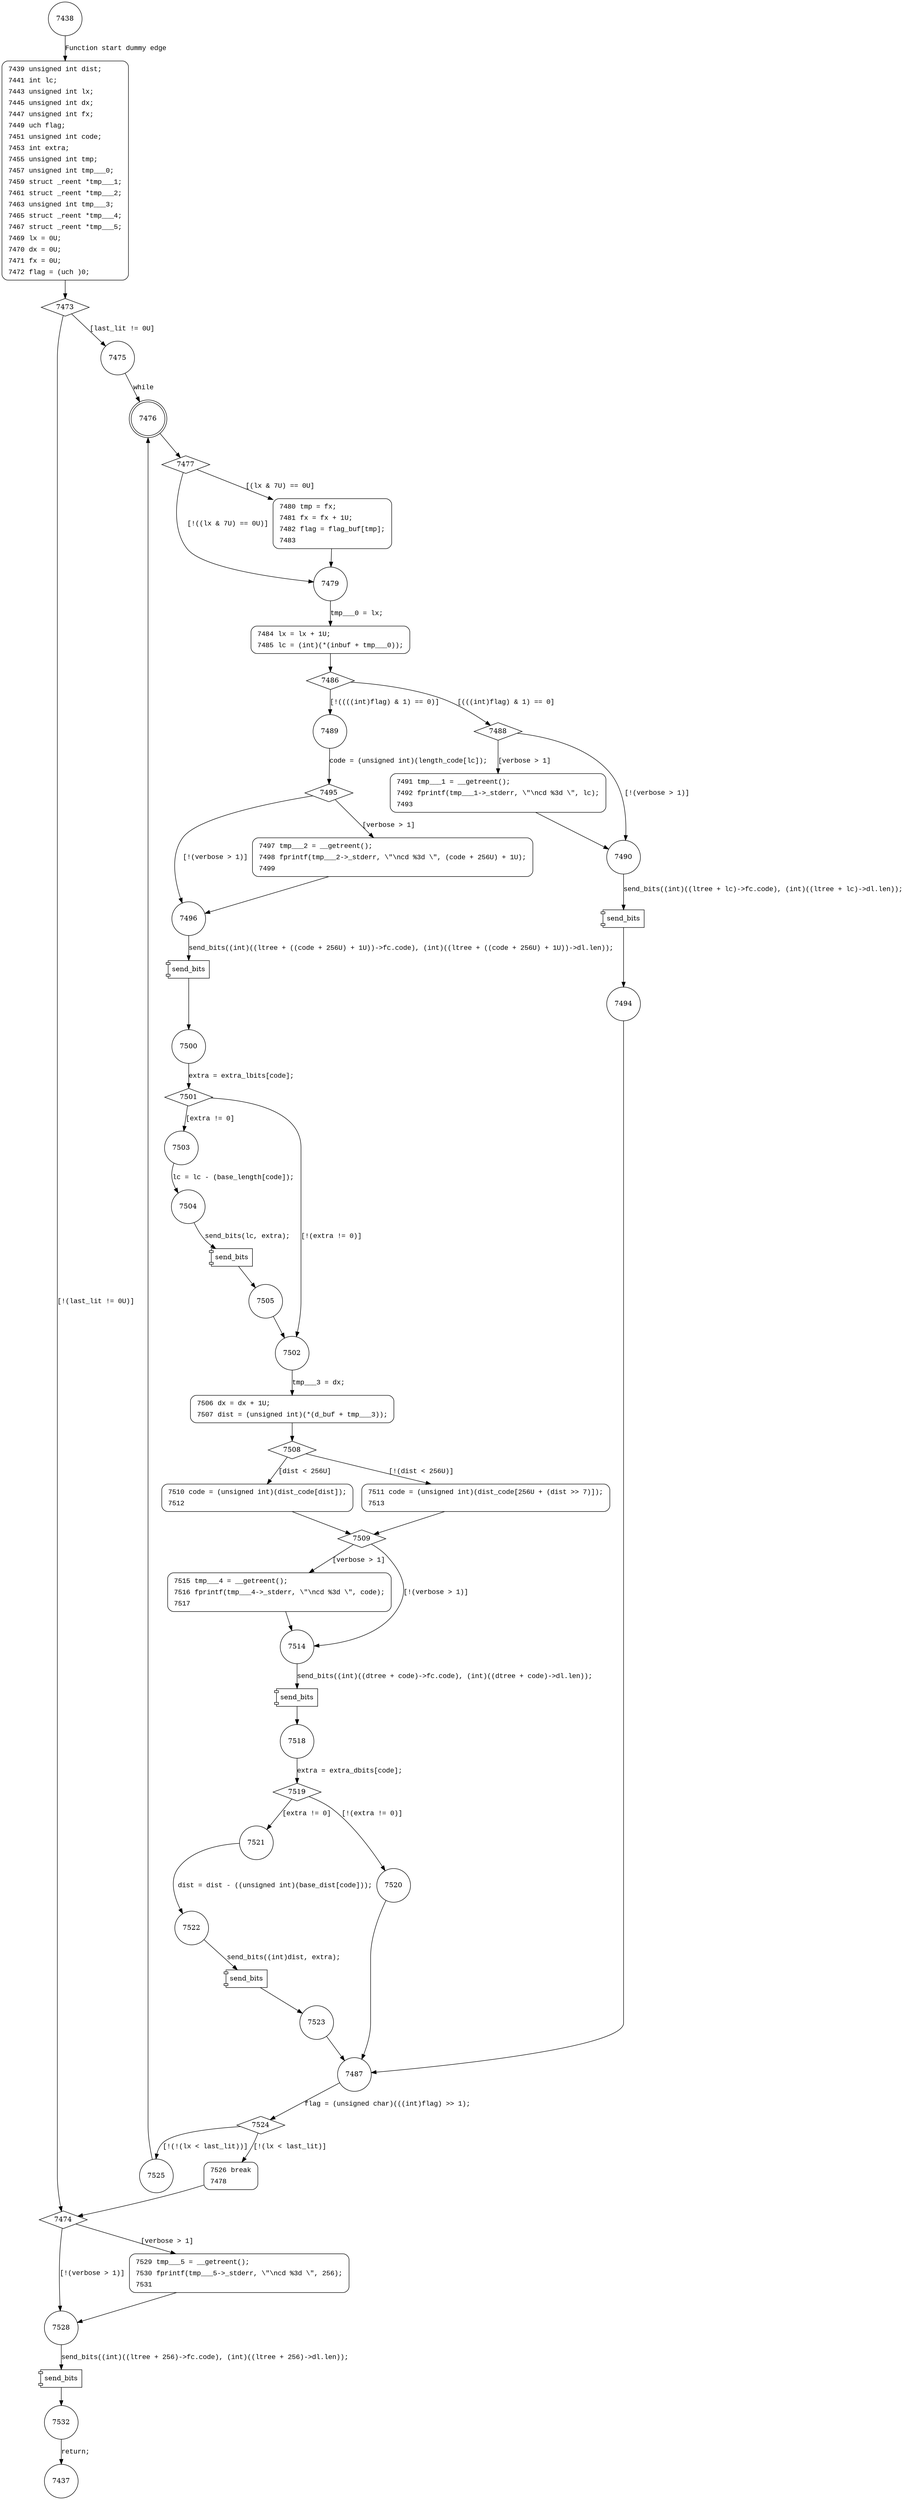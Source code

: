 digraph compress_block {
7438 [shape="circle"]
7439 [shape="circle"]
7473 [shape="diamond"]
7474 [shape="diamond"]
7475 [shape="circle"]
7476 [shape="doublecircle"]
7477 [shape="diamond"]
7479 [shape="circle"]
7480 [shape="circle"]
7484 [shape="circle"]
7486 [shape="diamond"]
7489 [shape="circle"]
7488 [shape="diamond"]
7490 [shape="circle"]
7491 [shape="circle"]
7494 [shape="circle"]
7487 [shape="circle"]
7524 [shape="diamond"]
7525 [shape="circle"]
7526 [shape="circle"]
7528 [shape="circle"]
7529 [shape="circle"]
7532 [shape="circle"]
7495 [shape="diamond"]
7496 [shape="circle"]
7497 [shape="circle"]
7500 [shape="circle"]
7501 [shape="diamond"]
7502 [shape="circle"]
7503 [shape="circle"]
7504 [shape="circle"]
7505 [shape="circle"]
7506 [shape="circle"]
7508 [shape="diamond"]
7511 [shape="circle"]
7510 [shape="circle"]
7509 [shape="diamond"]
7514 [shape="circle"]
7515 [shape="circle"]
7518 [shape="circle"]
7519 [shape="diamond"]
7520 [shape="circle"]
7521 [shape="circle"]
7522 [shape="circle"]
7523 [shape="circle"]
7437 [shape="circle"]
7439 [style="filled,bold" penwidth="1" fillcolor="white" fontname="Courier New" shape="Mrecord" label=<<table border="0" cellborder="0" cellpadding="3" bgcolor="white"><tr><td align="right">7439</td><td align="left">unsigned int dist;</td></tr><tr><td align="right">7441</td><td align="left">int lc;</td></tr><tr><td align="right">7443</td><td align="left">unsigned int lx;</td></tr><tr><td align="right">7445</td><td align="left">unsigned int dx;</td></tr><tr><td align="right">7447</td><td align="left">unsigned int fx;</td></tr><tr><td align="right">7449</td><td align="left">uch flag;</td></tr><tr><td align="right">7451</td><td align="left">unsigned int code;</td></tr><tr><td align="right">7453</td><td align="left">int extra;</td></tr><tr><td align="right">7455</td><td align="left">unsigned int tmp;</td></tr><tr><td align="right">7457</td><td align="left">unsigned int tmp___0;</td></tr><tr><td align="right">7459</td><td align="left">struct _reent *tmp___1;</td></tr><tr><td align="right">7461</td><td align="left">struct _reent *tmp___2;</td></tr><tr><td align="right">7463</td><td align="left">unsigned int tmp___3;</td></tr><tr><td align="right">7465</td><td align="left">struct _reent *tmp___4;</td></tr><tr><td align="right">7467</td><td align="left">struct _reent *tmp___5;</td></tr><tr><td align="right">7469</td><td align="left">lx = 0U;</td></tr><tr><td align="right">7470</td><td align="left">dx = 0U;</td></tr><tr><td align="right">7471</td><td align="left">fx = 0U;</td></tr><tr><td align="right">7472</td><td align="left">flag = (uch )0;</td></tr></table>>]
7439 -> 7473[label=""]
7480 [style="filled,bold" penwidth="1" fillcolor="white" fontname="Courier New" shape="Mrecord" label=<<table border="0" cellborder="0" cellpadding="3" bgcolor="white"><tr><td align="right">7480</td><td align="left">tmp = fx;</td></tr><tr><td align="right">7481</td><td align="left">fx = fx + 1U;</td></tr><tr><td align="right">7482</td><td align="left">flag = flag_buf[tmp];</td></tr><tr><td align="right">7483</td><td align="left"></td></tr></table>>]
7480 -> 7479[label=""]
7484 [style="filled,bold" penwidth="1" fillcolor="white" fontname="Courier New" shape="Mrecord" label=<<table border="0" cellborder="0" cellpadding="3" bgcolor="white"><tr><td align="right">7484</td><td align="left">lx = lx + 1U;</td></tr><tr><td align="right">7485</td><td align="left">lc = (int)(*(inbuf + tmp___0));</td></tr></table>>]
7484 -> 7486[label=""]
7491 [style="filled,bold" penwidth="1" fillcolor="white" fontname="Courier New" shape="Mrecord" label=<<table border="0" cellborder="0" cellpadding="3" bgcolor="white"><tr><td align="right">7491</td><td align="left">tmp___1 = __getreent();</td></tr><tr><td align="right">7492</td><td align="left">fprintf(tmp___1-&gt;_stderr, \"\ncd %3d \", lc);</td></tr><tr><td align="right">7493</td><td align="left"></td></tr></table>>]
7491 -> 7490[label=""]
7526 [style="filled,bold" penwidth="1" fillcolor="white" fontname="Courier New" shape="Mrecord" label=<<table border="0" cellborder="0" cellpadding="3" bgcolor="white"><tr><td align="right">7526</td><td align="left">break</td></tr><tr><td align="right">7478</td><td align="left"></td></tr></table>>]
7526 -> 7474[label=""]
7529 [style="filled,bold" penwidth="1" fillcolor="white" fontname="Courier New" shape="Mrecord" label=<<table border="0" cellborder="0" cellpadding="3" bgcolor="white"><tr><td align="right">7529</td><td align="left">tmp___5 = __getreent();</td></tr><tr><td align="right">7530</td><td align="left">fprintf(tmp___5-&gt;_stderr, \"\ncd %3d \", 256);</td></tr><tr><td align="right">7531</td><td align="left"></td></tr></table>>]
7529 -> 7528[label=""]
7497 [style="filled,bold" penwidth="1" fillcolor="white" fontname="Courier New" shape="Mrecord" label=<<table border="0" cellborder="0" cellpadding="3" bgcolor="white"><tr><td align="right">7497</td><td align="left">tmp___2 = __getreent();</td></tr><tr><td align="right">7498</td><td align="left">fprintf(tmp___2-&gt;_stderr, \"\ncd %3d \", (code + 256U) + 1U);</td></tr><tr><td align="right">7499</td><td align="left"></td></tr></table>>]
7497 -> 7496[label=""]
7506 [style="filled,bold" penwidth="1" fillcolor="white" fontname="Courier New" shape="Mrecord" label=<<table border="0" cellborder="0" cellpadding="3" bgcolor="white"><tr><td align="right">7506</td><td align="left">dx = dx + 1U;</td></tr><tr><td align="right">7507</td><td align="left">dist = (unsigned int)(*(d_buf + tmp___3));</td></tr></table>>]
7506 -> 7508[label=""]
7510 [style="filled,bold" penwidth="1" fillcolor="white" fontname="Courier New" shape="Mrecord" label=<<table border="0" cellborder="0" cellpadding="3" bgcolor="white"><tr><td align="right">7510</td><td align="left">code = (unsigned int)(dist_code[dist]);</td></tr><tr><td align="right">7512</td><td align="left"></td></tr></table>>]
7510 -> 7509[label=""]
7515 [style="filled,bold" penwidth="1" fillcolor="white" fontname="Courier New" shape="Mrecord" label=<<table border="0" cellborder="0" cellpadding="3" bgcolor="white"><tr><td align="right">7515</td><td align="left">tmp___4 = __getreent();</td></tr><tr><td align="right">7516</td><td align="left">fprintf(tmp___4-&gt;_stderr, \"\ncd %3d \", code);</td></tr><tr><td align="right">7517</td><td align="left"></td></tr></table>>]
7515 -> 7514[label=""]
7511 [style="filled,bold" penwidth="1" fillcolor="white" fontname="Courier New" shape="Mrecord" label=<<table border="0" cellborder="0" cellpadding="3" bgcolor="white"><tr><td align="right">7511</td><td align="left">code = (unsigned int)(dist_code[256U + (dist &gt;&gt; 7)]);</td></tr><tr><td align="right">7513</td><td align="left"></td></tr></table>>]
7511 -> 7509[label=""]
7438 -> 7439 [label="Function start dummy edge" fontname="Courier New"]
7473 -> 7474 [label="[!(last_lit != 0U)]" fontname="Courier New"]
7473 -> 7475 [label="[last_lit != 0U]" fontname="Courier New"]
7476 -> 7477 [label="" fontname="Courier New"]
7477 -> 7479 [label="[!((lx & 7U) == 0U)]" fontname="Courier New"]
7477 -> 7480 [label="[(lx & 7U) == 0U]" fontname="Courier New"]
7479 -> 7484 [label="tmp___0 = lx;" fontname="Courier New"]
7486 -> 7489 [label="[!((((int)flag) & 1) == 0)]" fontname="Courier New"]
7486 -> 7488 [label="[(((int)flag) & 1) == 0]" fontname="Courier New"]
7488 -> 7490 [label="[!(verbose > 1)]" fontname="Courier New"]
7488 -> 7491 [label="[verbose > 1]" fontname="Courier New"]
100071 [shape="component" label="send_bits"]
7490 -> 100071 [label="send_bits((int)((ltree + lc)->fc.code), (int)((ltree + lc)->dl.len));" fontname="Courier New"]
100071 -> 7494 [label="" fontname="Courier New"]
7487 -> 7524 [label="flag = (unsigned char)(((int)flag) >> 1);" fontname="Courier New"]
7524 -> 7525 [label="[!(!(lx < last_lit))]" fontname="Courier New"]
7524 -> 7526 [label="[!(lx < last_lit)]" fontname="Courier New"]
7474 -> 7528 [label="[!(verbose > 1)]" fontname="Courier New"]
7474 -> 7529 [label="[verbose > 1]" fontname="Courier New"]
100072 [shape="component" label="send_bits"]
7528 -> 100072 [label="send_bits((int)((ltree + 256)->fc.code), (int)((ltree + 256)->dl.len));" fontname="Courier New"]
100072 -> 7532 [label="" fontname="Courier New"]
7525 -> 7476 [label="" fontname="Courier New"]
7495 -> 7496 [label="[!(verbose > 1)]" fontname="Courier New"]
7495 -> 7497 [label="[verbose > 1]" fontname="Courier New"]
100073 [shape="component" label="send_bits"]
7496 -> 100073 [label="send_bits((int)((ltree + ((code + 256U) + 1U))->fc.code), (int)((ltree + ((code + 256U) + 1U))->dl.len));" fontname="Courier New"]
100073 -> 7500 [label="" fontname="Courier New"]
7501 -> 7502 [label="[!(extra != 0)]" fontname="Courier New"]
7501 -> 7503 [label="[extra != 0]" fontname="Courier New"]
100074 [shape="component" label="send_bits"]
7504 -> 100074 [label="send_bits(lc, extra);" fontname="Courier New"]
100074 -> 7505 [label="" fontname="Courier New"]
7502 -> 7506 [label="tmp___3 = dx;" fontname="Courier New"]
7508 -> 7511 [label="[!(dist < 256U)]" fontname="Courier New"]
7508 -> 7510 [label="[dist < 256U]" fontname="Courier New"]
7509 -> 7514 [label="[!(verbose > 1)]" fontname="Courier New"]
7509 -> 7515 [label="[verbose > 1]" fontname="Courier New"]
100075 [shape="component" label="send_bits"]
7514 -> 100075 [label="send_bits((int)((dtree + code)->fc.code), (int)((dtree + code)->dl.len));" fontname="Courier New"]
100075 -> 7518 [label="" fontname="Courier New"]
7519 -> 7520 [label="[!(extra != 0)]" fontname="Courier New"]
7519 -> 7521 [label="[extra != 0]" fontname="Courier New"]
100076 [shape="component" label="send_bits"]
7522 -> 100076 [label="send_bits((int)dist, extra);" fontname="Courier New"]
100076 -> 7523 [label="" fontname="Courier New"]
7520 -> 7487 [label="" fontname="Courier New"]
7475 -> 7476 [label="while" fontname="Courier New"]
7494 -> 7487 [label="" fontname="Courier New"]
7532 -> 7437 [label="return;" fontname="Courier New"]
7489 -> 7495 [label="code = (unsigned int)(length_code[lc]);" fontname="Courier New"]
7500 -> 7501 [label="extra = extra_lbits[code];" fontname="Courier New"]
7503 -> 7504 [label="lc = lc - (base_length[code]);" fontname="Courier New"]
7505 -> 7502 [label="" fontname="Courier New"]
7518 -> 7519 [label="extra = extra_dbits[code];" fontname="Courier New"]
7521 -> 7522 [label="dist = dist - ((unsigned int)(base_dist[code]));" fontname="Courier New"]
7523 -> 7487 [label="" fontname="Courier New"]
}